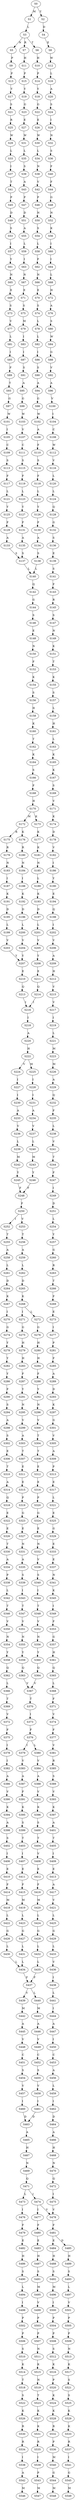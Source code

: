 strict digraph  {
	S0 -> S1 [ label = M ];
	S0 -> S2 [ label = Y ];
	S1 -> S3 [ label = L ];
	S2 -> S4 [ label = D ];
	S3 -> S5 [ label = N ];
	S3 -> S6 [ label = T ];
	S3 -> S7 [ label = R ];
	S4 -> S8 [ label = E ];
	S5 -> S9 [ label = P ];
	S6 -> S10 [ label = H ];
	S7 -> S11 [ label = H ];
	S8 -> S12 [ label = W ];
	S9 -> S13 [ label = P ];
	S10 -> S14 [ label = P ];
	S11 -> S15 [ label = P ];
	S12 -> S16 [ label = L ];
	S13 -> S17 [ label = Y ];
	S14 -> S18 [ label = Y ];
	S15 -> S19 [ label = Y ];
	S16 -> S20 [ label = A ];
	S17 -> S21 [ label = S ];
	S18 -> S22 [ label = G ];
	S19 -> S23 [ label = G ];
	S20 -> S24 [ label = S ];
	S21 -> S25 [ label = R ];
	S22 -> S26 [ label = E ];
	S23 -> S27 [ label = E ];
	S24 -> S28 [ label = I ];
	S25 -> S29 [ label = W ];
	S26 -> S30 [ label = W ];
	S27 -> S31 [ label = W ];
	S28 -> S32 [ label = N ];
	S29 -> S33 [ label = L ];
	S30 -> S34 [ label = L ];
	S31 -> S35 [ label = L ];
	S32 -> S36 [ label = S ];
	S33 -> S37 [ label = I ];
	S34 -> S38 [ label = N ];
	S35 -> S39 [ label = S ];
	S36 -> S40 [ label = F ];
	S37 -> S41 [ label = T ];
	S38 -> S42 [ label = V ];
	S39 -> S43 [ label = A ];
	S40 -> S44 [ label = F ];
	S41 -> S45 [ label = P ];
	S42 -> S46 [ label = P ];
	S43 -> S47 [ label = P ];
	S44 -> S48 [ label = G ];
	S45 -> S49 [ label = D ];
	S46 -> S50 [ label = N ];
	S47 -> S51 [ label = D ];
	S48 -> S52 [ label = N ];
	S49 -> S53 [ label = S ];
	S50 -> S54 [ label = S ];
	S51 -> S55 [ label = A ];
	S52 -> S56 [ label = K ];
	S53 -> S57 [ label = I ];
	S54 -> S58 [ label = L ];
	S55 -> S59 [ label = L ];
	S56 -> S60 [ label = I ];
	S57 -> S61 [ label = Y ];
	S58 -> S62 [ label = F ];
	S59 -> S63 [ label = I ];
	S60 -> S64 [ label = I ];
	S61 -> S65 [ label = N ];
	S62 -> S66 [ label = N ];
	S63 -> S67 [ label = N ];
	S64 -> S68 [ label = L ];
	S65 -> S69 [ label = E ];
	S66 -> S70 [ label = E ];
	S67 -> S71 [ label = E ];
	S68 -> S72 [ label = H ];
	S69 -> S73 [ label = S ];
	S70 -> S74 [ label = S ];
	S71 -> S75 [ label = S ];
	S72 -> S76 [ label = A ];
	S73 -> S77 [ label = V ];
	S74 -> S78 [ label = L ];
	S75 -> S79 [ label = M ];
	S76 -> S80 [ label = S ];
	S77 -> S81 [ label = L ];
	S78 -> S82 [ label = L ];
	S79 -> S83 [ label = I ];
	S80 -> S84 [ label = W ];
	S81 -> S85 [ label = I ];
	S82 -> S86 [ label = I ];
	S83 -> S87 [ label = I ];
	S84 -> S88 [ label = G ];
	S85 -> S89 [ label = F ];
	S86 -> S90 [ label = S ];
	S87 -> S91 [ label = S ];
	S88 -> S92 [ label = V ];
	S89 -> S93 [ label = T ];
	S90 -> S94 [ label = A ];
	S91 -> S95 [ label = A ];
	S92 -> S96 [ label = A ];
	S93 -> S97 [ label = G ];
	S94 -> S98 [ label = G ];
	S95 -> S99 [ label = G ];
	S96 -> S100 [ label = V ];
	S97 -> S101 [ label = W ];
	S98 -> S102 [ label = W ];
	S99 -> S103 [ label = W ];
	S100 -> S104 [ label = I ];
	S101 -> S105 [ label = I ];
	S102 -> S106 [ label = A ];
	S103 -> S107 [ label = V ];
	S104 -> S108 [ label = C ];
	S105 -> S109 [ label = C ];
	S106 -> S110 [ label = F ];
	S107 -> S111 [ label = C ];
	S108 -> S112 [ label = W ];
	S109 -> S113 [ label = S ];
	S110 -> S114 [ label = S ];
	S111 -> S115 [ label = S ];
	S112 -> S116 [ label = V ];
	S113 -> S117 [ label = F ];
	S114 -> S118 [ label = F ];
	S115 -> S119 [ label = F ];
	S116 -> S120 [ label = L ];
	S117 -> S121 [ label = L ];
	S118 -> S122 [ label = L ];
	S119 -> S123 [ label = L ];
	S120 -> S124 [ label = L ];
	S121 -> S125 [ label = Y ];
	S122 -> S126 [ label = Y ];
	S123 -> S127 [ label = Y ];
	S124 -> S128 [ label = Q ];
	S125 -> S129 [ label = F ];
	S126 -> S130 [ label = F ];
	S127 -> S131 [ label = F ];
	S128 -> S132 [ label = G ];
	S129 -> S133 [ label = A ];
	S130 -> S134 [ label = A ];
	S131 -> S135 [ label = A ];
	S132 -> S136 [ label = S ];
	S133 -> S137 [ label = S ];
	S134 -> S138 [ label = S ];
	S135 -> S137 [ label = S ];
	S136 -> S139 [ label = E ];
	S137 -> S140 [ label = L ];
	S138 -> S140 [ label = L ];
	S139 -> S141 [ label = S ];
	S140 -> S142 [ label = Q ];
	S141 -> S143 [ label = F ];
	S142 -> S144 [ label = G ];
	S143 -> S145 [ label = R ];
	S144 -> S146 [ label = S ];
	S145 -> S147 [ label = S ];
	S146 -> S148 [ label = E ];
	S147 -> S149 [ label = N ];
	S148 -> S150 [ label = N ];
	S149 -> S151 [ label = K ];
	S150 -> S152 [ label = F ];
	S151 -> S153 [ label = T ];
	S152 -> S154 [ label = K ];
	S153 -> S155 [ label = K ];
	S154 -> S156 [ label = S ];
	S155 -> S157 [ label = S ];
	S156 -> S158 [ label = H ];
	S157 -> S159 [ label = L ];
	S158 -> S160 [ label = K ];
	S159 -> S161 [ label = H ];
	S160 -> S162 [ label = T ];
	S161 -> S163 [ label = L ];
	S162 -> S164 [ label = K ];
	S163 -> S165 [ label = K ];
	S164 -> S166 [ label = S ];
	S165 -> S167 [ label = K ];
	S166 -> S168 [ label = F ];
	S167 -> S169 [ label = S ];
	S168 -> S170 [ label = H ];
	S169 -> S171 [ label = V ];
	S170 -> S172 [ label = M ];
	S170 -> S173 [ label = K ];
	S171 -> S174 [ label = K ];
	S172 -> S175 [ label = R ];
	S172 -> S176 [ label = K ];
	S173 -> S177 [ label = K ];
	S174 -> S178 [ label = D ];
	S175 -> S179 [ label = R ];
	S176 -> S180 [ label = R ];
	S177 -> S181 [ label = K ];
	S178 -> S182 [ label = V ];
	S179 -> S183 [ label = N ];
	S180 -> S184 [ label = N ];
	S181 -> S185 [ label = N ];
	S182 -> S186 [ label = I ];
	S183 -> S187 [ label = I ];
	S184 -> S188 [ label = I ];
	S185 -> S189 [ label = L ];
	S186 -> S190 [ label = Y ];
	S187 -> S191 [ label = K ];
	S188 -> S192 [ label = K ];
	S189 -> S193 [ label = K ];
	S190 -> S194 [ label = E ];
	S191 -> S195 [ label = D ];
	S192 -> S196 [ label = D ];
	S193 -> S197 [ label = D ];
	S194 -> S198 [ label = Q ];
	S195 -> S199 [ label = L ];
	S196 -> S200 [ label = L ];
	S197 -> S201 [ label = L ];
	S198 -> S202 [ label = I ];
	S199 -> S203 [ label = V ];
	S200 -> S204 [ label = V ];
	S201 -> S205 [ label = V ];
	S202 -> S206 [ label = V ];
	S203 -> S207 [ label = Y ];
	S204 -> S207 [ label = Y ];
	S205 -> S208 [ label = Y ];
	S206 -> S209 [ label = A ];
	S207 -> S210 [ label = E ];
	S208 -> S211 [ label = E ];
	S209 -> S212 [ label = H ];
	S210 -> S213 [ label = Q ];
	S211 -> S214 [ label = Q ];
	S212 -> S215 [ label = V ];
	S213 -> S216 [ label = I ];
	S214 -> S216 [ label = I ];
	S215 -> S217 [ label = V ];
	S216 -> S218 [ label = I ];
	S217 -> S219 [ label = I ];
	S218 -> S220 [ label = A ];
	S219 -> S221 [ label = L ];
	S220 -> S222 [ label = H ];
	S221 -> S223 [ label = M ];
	S222 -> S224 [ label = V ];
	S222 -> S225 [ label = M ];
	S223 -> S226 [ label = M ];
	S224 -> S227 [ label = I ];
	S225 -> S228 [ label = I ];
	S226 -> S229 [ label = A ];
	S227 -> S230 [ label = I ];
	S228 -> S231 [ label = I ];
	S229 -> S232 [ label = Q ];
	S230 -> S233 [ label = A ];
	S231 -> S234 [ label = A ];
	S232 -> S235 [ label = F ];
	S233 -> S236 [ label = V ];
	S234 -> S237 [ label = V ];
	S235 -> S238 [ label = L ];
	S236 -> S239 [ label = L ];
	S237 -> S240 [ label = L ];
	S238 -> S241 [ label = V ];
	S239 -> S242 [ label = M ];
	S240 -> S243 [ label = M ];
	S241 -> S244 [ label = T ];
	S242 -> S245 [ label = Y ];
	S243 -> S246 [ label = Y ];
	S244 -> S247 [ label = F ];
	S245 -> S248 [ label = F ];
	S246 -> S248 [ label = F ];
	S247 -> S249 [ label = I ];
	S248 -> S250 [ label = F ];
	S249 -> S251 [ label = D ];
	S250 -> S252 [ label = I ];
	S250 -> S253 [ label = V ];
	S251 -> S254 [ label = L ];
	S252 -> S255 [ label = T ];
	S253 -> S256 [ label = T ];
	S254 -> S257 [ label = Y ];
	S255 -> S258 [ label = A ];
	S256 -> S259 [ label = A ];
	S257 -> S260 [ label = G ];
	S258 -> S261 [ label = L ];
	S259 -> S262 [ label = L ];
	S260 -> S263 [ label = R ];
	S261 -> S264 [ label = D ];
	S262 -> S265 [ label = D ];
	S263 -> S266 [ label = T ];
	S264 -> S267 [ label = K ];
	S265 -> S268 [ label = K ];
	S266 -> S269 [ label = F ];
	S267 -> S270 [ label = I ];
	S268 -> S271 [ label = I ];
	S268 -> S272 [ label = L ];
	S269 -> S273 [ label = E ];
	S270 -> S274 [ label = G ];
	S271 -> S275 [ label = G ];
	S272 -> S276 [ label = G ];
	S273 -> S277 [ label = I ];
	S274 -> S278 [ label = Y ];
	S275 -> S279 [ label = H ];
	S276 -> S280 [ label = H ];
	S277 -> S281 [ label = P ];
	S278 -> S282 [ label = Y ];
	S279 -> S283 [ label = H ];
	S280 -> S284 [ label = H ];
	S281 -> S285 [ label = F ];
	S282 -> S286 [ label = Y ];
	S283 -> S287 [ label = F ];
	S284 -> S288 [ label = F ];
	S285 -> S289 [ label = A ];
	S286 -> S290 [ label = F ];
	S287 -> S291 [ label = Y ];
	S288 -> S292 [ label = Y ];
	S289 -> S293 [ label = D ];
	S290 -> S294 [ label = S ];
	S291 -> S295 [ label = N ];
	S292 -> S296 [ label = N ];
	S293 -> S297 [ label = K ];
	S294 -> S298 [ label = A ];
	S295 -> S299 [ label = V ];
	S296 -> S300 [ label = V ];
	S297 -> S301 [ label = G ];
	S298 -> S302 [ label = S ];
	S299 -> S303 [ label = A ];
	S300 -> S304 [ label = T ];
	S301 -> S305 [ label = V ];
	S302 -> S306 [ label = E ];
	S303 -> S307 [ label = T ];
	S304 -> S308 [ label = T ];
	S305 -> S309 [ label = A ];
	S306 -> S310 [ label = T ];
	S307 -> S311 [ label = E ];
	S308 -> S312 [ label = E ];
	S309 -> S313 [ label = P ];
	S310 -> S314 [ label = A ];
	S311 -> S315 [ label = E ];
	S312 -> S316 [ label = E ];
	S313 -> S317 [ label = E ];
	S314 -> S318 [ label = Q ];
	S315 -> S319 [ label = P ];
	S316 -> S320 [ label = P ];
	S317 -> S321 [ label = L ];
	S318 -> S322 [ label = E ];
	S319 -> S323 [ label = G ];
	S320 -> S324 [ label = G ];
	S321 -> S325 [ label = E ];
	S322 -> S326 [ label = E ];
	S323 -> S327 [ label = E ];
	S324 -> S328 [ label = E ];
	S325 -> S329 [ label = G ];
	S326 -> S330 [ label = T ];
	S327 -> S331 [ label = N ];
	S328 -> S332 [ label = N ];
	S329 -> S333 [ label = E ];
	S330 -> S334 [ label = A ];
	S331 -> S335 [ label = A ];
	S332 -> S336 [ label = V ];
	S333 -> S337 [ label = E ];
	S334 -> S338 [ label = P ];
	S335 -> S339 [ label = S ];
	S336 -> S340 [ label = S ];
	S337 -> S341 [ label = N ];
	S338 -> S342 [ label = L ];
	S339 -> S343 [ label = I ];
	S340 -> S344 [ label = I ];
	S341 -> S345 [ label = K ];
	S342 -> S346 [ label = T ];
	S343 -> S347 [ label = T ];
	S344 -> S348 [ label = T ];
	S345 -> S349 [ label = I ];
	S346 -> S350 [ label = V ];
	S347 -> S351 [ label = V ];
	S348 -> S352 [ label = V ];
	S349 -> S353 [ label = F ];
	S350 -> S354 [ label = N ];
	S351 -> S355 [ label = N ];
	S352 -> S356 [ label = N ];
	S353 -> S357 [ label = G ];
	S354 -> S358 [ label = Y ];
	S355 -> S359 [ label = Y ];
	S356 -> S360 [ label = Y ];
	S357 -> S361 [ label = H ];
	S358 -> S362 [ label = Q ];
	S359 -> S363 [ label = Q ];
	S360 -> S364 [ label = Q ];
	S361 -> S365 [ label = Q ];
	S362 -> S366 [ label = L ];
	S363 -> S367 [ label = V ];
	S364 -> S367 [ label = V ];
	S365 -> S368 [ label = L ];
	S366 -> S369 [ label = T ];
	S367 -> S370 [ label = T ];
	S368 -> S371 [ label = F ];
	S369 -> S372 [ label = V ];
	S370 -> S373 [ label = I ];
	S371 -> S374 [ label = V ];
	S372 -> S375 [ label = F ];
	S373 -> S376 [ label = F ];
	S374 -> S377 [ label = F ];
	S375 -> S378 [ label = I ];
	S376 -> S379 [ label = I ];
	S376 -> S380 [ label = L ];
	S377 -> S381 [ label = V ];
	S378 -> S382 [ label = I ];
	S379 -> S383 [ label = V ];
	S380 -> S384 [ label = V ];
	S381 -> S385 [ label = R ];
	S382 -> S386 [ label = A ];
	S383 -> S387 [ label = A ];
	S384 -> S388 [ label = A ];
	S385 -> S389 [ label = S ];
	S386 -> S390 [ label = V ];
	S387 -> S391 [ label = F ];
	S388 -> S392 [ label = V ];
	S389 -> S393 [ label = V ];
	S390 -> S394 [ label = K ];
	S391 -> S395 [ label = K ];
	S392 -> S396 [ label = K ];
	S393 -> S397 [ label = K ];
	S394 -> S398 [ label = A ];
	S395 -> S399 [ label = S ];
	S396 -> S400 [ label = S ];
	S397 -> S401 [ label = A ];
	S398 -> S402 [ label = S ];
	S399 -> S403 [ label = T ];
	S400 -> S404 [ label = T ];
	S401 -> S405 [ label = T ];
	S402 -> S406 [ label = I ];
	S403 -> S407 [ label = I ];
	S404 -> S408 [ label = V ];
	S405 -> S409 [ label = I ];
	S406 -> S410 [ label = E ];
	S407 -> S411 [ label = E ];
	S408 -> S412 [ label = E ];
	S409 -> S413 [ label = E ];
	S410 -> S414 [ label = F ];
	S411 -> S415 [ label = F ];
	S412 -> S416 [ label = F ];
	S413 -> S417 [ label = A ];
	S414 -> S418 [ label = M ];
	S415 -> S419 [ label = M ];
	S416 -> S420 [ label = M ];
	S417 -> S421 [ label = V ];
	S418 -> S422 [ label = L ];
	S419 -> S423 [ label = L ];
	S420 -> S424 [ label = L ];
	S421 -> S425 [ label = L ];
	S422 -> S426 [ label = G ];
	S423 -> S427 [ label = G ];
	S424 -> S428 [ label = G ];
	S425 -> S429 [ label = G ];
	S426 -> S430 [ label = L ];
	S427 -> S431 [ label = L ];
	S428 -> S432 [ label = L ];
	S429 -> S433 [ label = L ];
	S430 -> S434 [ label = L ];
	S431 -> S434 [ label = L ];
	S432 -> S435 [ label = L ];
	S433 -> S436 [ label = V ];
	S434 -> S437 [ label = F ];
	S435 -> S437 [ label = F ];
	S436 -> S438 [ label = I ];
	S437 -> S439 [ label = V ];
	S437 -> S440 [ label = L ];
	S438 -> S441 [ label = L ];
	S439 -> S442 [ label = M ];
	S440 -> S443 [ label = M ];
	S441 -> S444 [ label = I ];
	S442 -> S445 [ label = A ];
	S443 -> S446 [ label = A ];
	S444 -> S447 [ label = A ];
	S445 -> S448 [ label = V ];
	S446 -> S449 [ label = V ];
	S447 -> S450 [ label = I ];
	S448 -> S451 [ label = C ];
	S449 -> S452 [ label = C ];
	S450 -> S453 [ label = C ];
	S451 -> S454 [ label = S ];
	S452 -> S455 [ label = S ];
	S453 -> S456 [ label = A ];
	S454 -> S457 [ label = V ];
	S455 -> S458 [ label = V ];
	S456 -> S459 [ label = L ];
	S457 -> S460 [ label = I ];
	S458 -> S461 [ label = I ];
	S459 -> S462 [ label = I ];
	S460 -> S463 [ label = D ];
	S461 -> S463 [ label = D ];
	S462 -> S464 [ label = D ];
	S463 -> S465 [ label = A ];
	S464 -> S466 [ label = A ];
	S465 -> S467 [ label = H ];
	S466 -> S468 [ label = H ];
	S467 -> S469 [ label = N ];
	S468 -> S470 [ label = N ];
	S469 -> S471 [ label = Q ];
	S470 -> S472 [ label = Q ];
	S471 -> S473 [ label = L ];
	S471 -> S474 [ label = I ];
	S472 -> S475 [ label = I ];
	S473 -> S476 [ label = I ];
	S474 -> S477 [ label = I ];
	S474 -> S478 [ label = V ];
	S475 -> S478 [ label = V ];
	S476 -> S479 [ label = F ];
	S477 -> S480 [ label = F ];
	S478 -> S481 [ label = F ];
	S479 -> S482 [ label = E ];
	S480 -> S483 [ label = E ];
	S481 -> S484 [ label = E ];
	S481 -> S485 [ label = D ];
	S482 -> S486 [ label = H ];
	S483 -> S487 [ label = H ];
	S484 -> S488 [ label = H ];
	S485 -> S489 [ label = H ];
	S486 -> S490 [ label = S ];
	S487 -> S491 [ label = S ];
	S488 -> S492 [ label = S ];
	S489 -> S493 [ label = S ];
	S490 -> S494 [ label = L ];
	S491 -> S495 [ label = M ];
	S492 -> S496 [ label = M ];
	S493 -> S497 [ label = L ];
	S494 -> S498 [ label = I ];
	S495 -> S499 [ label = V ];
	S496 -> S500 [ label = I ];
	S497 -> S501 [ label = V ];
	S498 -> S502 [ label = P ];
	S499 -> S503 [ label = P ];
	S500 -> S504 [ label = P ];
	S501 -> S505 [ label = P ];
	S502 -> S506 [ label = P ];
	S503 -> S507 [ label = P ];
	S504 -> S508 [ label = P ];
	S505 -> S509 [ label = P ];
	S506 -> S510 [ label = S ];
	S507 -> S511 [ label = N ];
	S508 -> S512 [ label = S ];
	S509 -> S513 [ label = N ];
	S510 -> S514 [ label = K ];
	S511 -> S515 [ label = K ];
	S512 -> S516 [ label = K ];
	S513 -> S517 [ label = K ];
	S514 -> S518 [ label = T ];
	S515 -> S519 [ label = N ];
	S516 -> S520 [ label = P ];
	S517 -> S521 [ label = S ];
	S518 -> S522 [ label = S ];
	S519 -> S523 [ label = T ];
	S520 -> S524 [ label = K ];
	S521 -> S525 [ label = S ];
	S522 -> S526 [ label = K ];
	S523 -> S527 [ label = K ];
	S524 -> S528 [ label = K ];
	S525 -> S529 [ label = K ];
	S526 -> S530 [ label = R ];
	S527 -> S531 [ label = K ];
	S528 -> S532 [ label = R ];
	S529 -> S533 [ label = K ];
	S530 -> S534 [ label = R ];
	S531 -> S535 [ label = R ];
	S532 -> S536 [ label = P ];
	S533 -> S537 [ label = R ];
	S534 -> S538 [ label = I ];
	S535 -> S539 [ label = I ];
	S536 -> S540 [ label = M ];
	S537 -> S541 [ label = I ];
	S538 -> S542 [ label = A ];
	S539 -> S543 [ label = P ];
	S540 -> S544 [ label = G ];
	S541 -> S545 [ label = G ];
	S542 -> S546 [ label = M ];
	S543 -> S547 [ label = M ];
	S544 -> S548 [ label = M ];
	S545 -> S549 [ label = M ];
}
